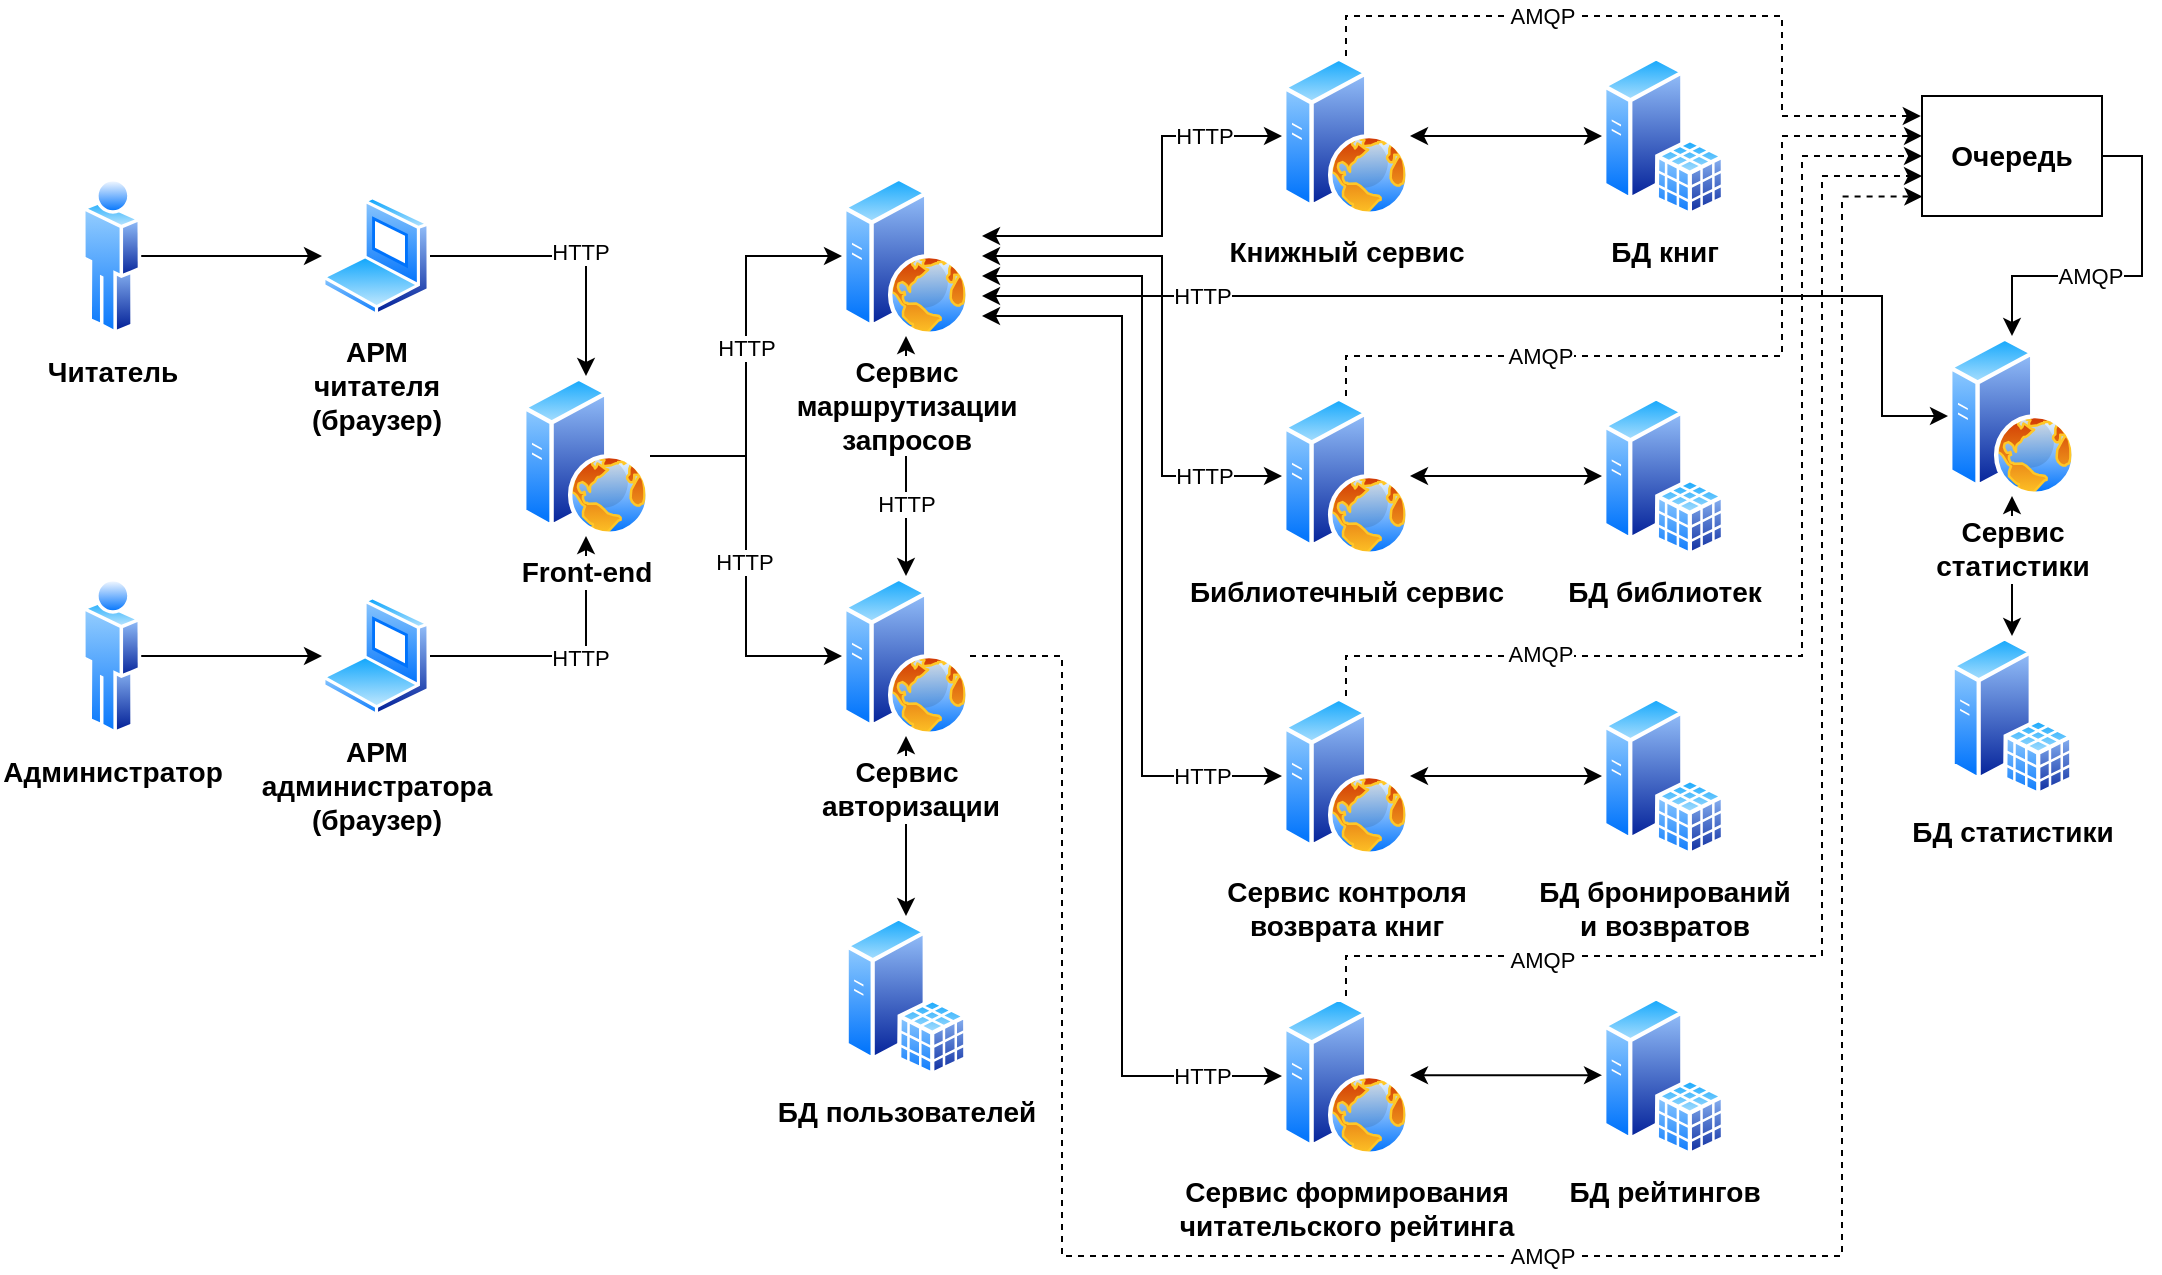 <mxfile version="14.6.13" type="device"><diagram id="7UiXwg1uSnrwbN_RtKZs" name="Page-1"><mxGraphModel dx="946" dy="603" grid="1" gridSize="10" guides="1" tooltips="1" connect="1" arrows="1" fold="1" page="0" pageScale="1" pageWidth="827" pageHeight="1169" math="0" shadow="0"><root><mxCell id="0"/><mxCell id="1" parent="0"/><mxCell id="UalVrXW0ZuYl1teN-6kn-25" style="edgeStyle=orthogonalEdgeStyle;rounded=0;orthogonalLoop=1;jettySize=auto;html=1;exitX=1;exitY=0.5;exitDx=0;exitDy=0;fontSize=14;fontStyle=1" parent="1" source="UalVrXW0ZuYl1teN-6kn-15" target="UalVrXW0ZuYl1teN-6kn-18" edge="1"><mxGeometry relative="1" as="geometry"/></mxCell><mxCell id="UalVrXW0ZuYl1teN-6kn-15" value="Читатель" style="aspect=fixed;perimeter=ellipsePerimeter;html=1;align=center;shadow=0;dashed=0;spacingTop=3;image;image=img/lib/active_directory/user.svg;strokeColor=#000000;fontSize=14;fontStyle=1;labelBackgroundColor=none;" parent="1" vertex="1"><mxGeometry x="150" y="220" width="29.6" height="80" as="geometry"/></mxCell><mxCell id="UalVrXW0ZuYl1teN-6kn-27" style="edgeStyle=orthogonalEdgeStyle;rounded=0;orthogonalLoop=1;jettySize=auto;html=1;exitX=1;exitY=0.5;exitDx=0;exitDy=0;entryX=0;entryY=0.5;entryDx=0;entryDy=0;fontSize=14;fontStyle=1" parent="1" source="UalVrXW0ZuYl1teN-6kn-17" target="UalVrXW0ZuYl1teN-6kn-20" edge="1"><mxGeometry relative="1" as="geometry"/></mxCell><mxCell id="UalVrXW0ZuYl1teN-6kn-17" value="Администратор" style="aspect=fixed;perimeter=ellipsePerimeter;html=1;align=center;shadow=0;dashed=0;spacingTop=3;image;image=img/lib/active_directory/user.svg;strokeColor=#000000;fontSize=14;fontStyle=1;labelBackgroundColor=none;" parent="1" vertex="1"><mxGeometry x="150" y="420" width="29.6" height="80" as="geometry"/></mxCell><mxCell id="UalVrXW0ZuYl1teN-6kn-28" style="edgeStyle=orthogonalEdgeStyle;rounded=0;orthogonalLoop=1;jettySize=auto;html=1;exitX=1;exitY=0.5;exitDx=0;exitDy=0;fontSize=14;fontStyle=1;entryX=0.5;entryY=0;entryDx=0;entryDy=0;" parent="1" source="UalVrXW0ZuYl1teN-6kn-18" target="UalVrXW0ZuYl1teN-6kn-29" edge="1"><mxGeometry relative="1" as="geometry"><mxPoint x="300" y="330" as="targetPoint"/></mxGeometry></mxCell><mxCell id="Mc9dMnos9eWYnEbHI5OV-8" value="HTTP" style="edgeLabel;html=1;align=center;verticalAlign=middle;resizable=0;points=[];" parent="UalVrXW0ZuYl1teN-6kn-28" vertex="1" connectable="0"><mxGeometry x="0.118" y="1" relative="1" as="geometry"><mxPoint x="-2" y="-1" as="offset"/></mxGeometry></mxCell><mxCell id="UalVrXW0ZuYl1teN-6kn-18" value="АРМ&lt;br&gt;читателя&lt;br&gt;(браузер)" style="aspect=fixed;perimeter=ellipsePerimeter;html=1;align=center;shadow=0;dashed=0;spacingTop=3;image;image=img/lib/active_directory/laptop_client.svg;strokeColor=#000000;fontSize=14;fontStyle=1;labelBackgroundColor=none;" parent="1" vertex="1"><mxGeometry x="270" y="230" width="54" height="60" as="geometry"/></mxCell><mxCell id="UalVrXW0ZuYl1teN-6kn-24" style="edgeStyle=orthogonalEdgeStyle;rounded=0;orthogonalLoop=1;jettySize=auto;html=1;exitX=1;exitY=0.5;exitDx=0;exitDy=0;entryX=0.5;entryY=1;entryDx=0;entryDy=0;fontSize=14;fontStyle=1" parent="1" source="UalVrXW0ZuYl1teN-6kn-20" target="UalVrXW0ZuYl1teN-6kn-29" edge="1"><mxGeometry relative="1" as="geometry"><mxPoint x="300" y="390" as="targetPoint"/></mxGeometry></mxCell><mxCell id="Mc9dMnos9eWYnEbHI5OV-9" value="HTTP" style="edgeLabel;html=1;align=center;verticalAlign=middle;resizable=0;points=[];" parent="UalVrXW0ZuYl1teN-6kn-24" vertex="1" connectable="0"><mxGeometry x="0.1" y="-1" relative="1" as="geometry"><mxPoint x="-1" as="offset"/></mxGeometry></mxCell><mxCell id="UalVrXW0ZuYl1teN-6kn-20" value="АРМ&lt;br&gt;администратора&lt;br&gt;(браузер)" style="aspect=fixed;perimeter=ellipsePerimeter;html=1;align=center;shadow=0;dashed=0;spacingTop=3;image;image=img/lib/active_directory/laptop_client.svg;strokeColor=#000000;fontSize=14;fontStyle=1;labelBackgroundColor=none;" parent="1" vertex="1"><mxGeometry x="270" y="430" width="54" height="60" as="geometry"/></mxCell><mxCell id="UalVrXW0ZuYl1teN-6kn-34" style="edgeStyle=orthogonalEdgeStyle;rounded=0;orthogonalLoop=1;jettySize=auto;html=1;exitX=1;exitY=0.5;exitDx=0;exitDy=0;entryX=0;entryY=0.5;entryDx=0;entryDy=0;fontSize=14;fontStyle=1" parent="1" source="UalVrXW0ZuYl1teN-6kn-29" target="UalVrXW0ZuYl1teN-6kn-31" edge="1"><mxGeometry relative="1" as="geometry"/></mxCell><mxCell id="Mc9dMnos9eWYnEbHI5OV-11" value="HTTP" style="edgeLabel;html=1;align=center;verticalAlign=middle;resizable=0;points=[];" parent="UalVrXW0ZuYl1teN-6kn-34" vertex="1" connectable="0"><mxGeometry x="0.044" relative="1" as="geometry"><mxPoint as="offset"/></mxGeometry></mxCell><mxCell id="UalVrXW0ZuYl1teN-6kn-36" style="edgeStyle=orthogonalEdgeStyle;rounded=0;orthogonalLoop=1;jettySize=auto;html=1;exitX=1;exitY=0.5;exitDx=0;exitDy=0;entryX=0;entryY=0.5;entryDx=0;entryDy=0;fontSize=14;fontStyle=1" parent="1" source="UalVrXW0ZuYl1teN-6kn-29" target="UalVrXW0ZuYl1teN-6kn-32" edge="1"><mxGeometry relative="1" as="geometry"/></mxCell><mxCell id="Mc9dMnos9eWYnEbHI5OV-10" value="HTTP" style="edgeLabel;html=1;align=center;verticalAlign=middle;resizable=0;points=[];" parent="UalVrXW0ZuYl1teN-6kn-36" vertex="1" connectable="0"><mxGeometry x="0.029" y="-1" relative="1" as="geometry"><mxPoint as="offset"/></mxGeometry></mxCell><mxCell id="UalVrXW0ZuYl1teN-6kn-29" value="Front-end" style="aspect=fixed;perimeter=ellipsePerimeter;html=1;align=center;shadow=0;dashed=0;spacingTop=3;image;image=img/lib/active_directory/web_server.svg;strokeColor=#000000;fontSize=14;fontStyle=1" parent="1" vertex="1"><mxGeometry x="370" y="320" width="64" height="80" as="geometry"/></mxCell><mxCell id="UalVrXW0ZuYl1teN-6kn-37" style="edgeStyle=orthogonalEdgeStyle;rounded=0;orthogonalLoop=1;jettySize=auto;html=1;startArrow=classic;startFill=1;fontSize=14;fontStyle=1;exitX=0.5;exitY=1;exitDx=0;exitDy=0;" parent="1" source="UalVrXW0ZuYl1teN-6kn-31" target="UalVrXW0ZuYl1teN-6kn-32" edge="1"><mxGeometry relative="1" as="geometry"><mxPoint x="562" y="330" as="sourcePoint"/></mxGeometry></mxCell><mxCell id="Mc9dMnos9eWYnEbHI5OV-18" value="HTTP" style="edgeLabel;html=1;align=center;verticalAlign=middle;resizable=0;points=[];" parent="UalVrXW0ZuYl1teN-6kn-37" vertex="1" connectable="0"><mxGeometry x="0.391" relative="1" as="geometry"><mxPoint as="offset"/></mxGeometry></mxCell><mxCell id="UalVrXW0ZuYl1teN-6kn-44" style="edgeStyle=orthogonalEdgeStyle;rounded=0;orthogonalLoop=1;jettySize=auto;html=1;entryX=0;entryY=0.5;entryDx=0;entryDy=0;startArrow=classic;startFill=1;fontSize=14;fontStyle=1;" parent="1" target="UalVrXW0ZuYl1teN-6kn-43" edge="1"><mxGeometry relative="1" as="geometry"><mxPoint x="600" y="250" as="sourcePoint"/><Array as="points"><mxPoint x="690" y="250"/><mxPoint x="690" y="200"/></Array></mxGeometry></mxCell><mxCell id="Mc9dMnos9eWYnEbHI5OV-14" value="HTTP" style="edgeLabel;html=1;align=center;verticalAlign=middle;resizable=0;points=[];" parent="UalVrXW0ZuYl1teN-6kn-44" vertex="1" connectable="0"><mxGeometry x="0.594" y="-1" relative="1" as="geometry"><mxPoint x="1" y="-1" as="offset"/></mxGeometry></mxCell><mxCell id="UalVrXW0ZuYl1teN-6kn-45" style="edgeStyle=orthogonalEdgeStyle;rounded=0;orthogonalLoop=1;jettySize=auto;html=1;entryX=0;entryY=0.5;entryDx=0;entryDy=0;startArrow=classic;startFill=1;fontSize=14;fontStyle=1;" parent="1" target="UalVrXW0ZuYl1teN-6kn-40" edge="1"><mxGeometry relative="1" as="geometry"><mxPoint x="600" y="270" as="sourcePoint"/><Array as="points"><mxPoint x="680" y="270"/><mxPoint x="680" y="520"/></Array></mxGeometry></mxCell><mxCell id="Mc9dMnos9eWYnEbHI5OV-16" value="HTTP" style="edgeLabel;html=1;align=center;verticalAlign=middle;resizable=0;points=[];" parent="UalVrXW0ZuYl1teN-6kn-45" vertex="1" connectable="0"><mxGeometry x="0.773" y="-1" relative="1" as="geometry"><mxPoint x="5" y="-1" as="offset"/></mxGeometry></mxCell><mxCell id="UalVrXW0ZuYl1teN-6kn-47" style="edgeStyle=orthogonalEdgeStyle;rounded=0;orthogonalLoop=1;jettySize=auto;html=1;startArrow=classic;startFill=1;fontSize=14;fontStyle=1" parent="1" target="UalVrXW0ZuYl1teN-6kn-39" edge="1"><mxGeometry relative="1" as="geometry"><mxPoint x="600" y="260" as="sourcePoint"/><Array as="points"><mxPoint x="690" y="260"/><mxPoint x="690" y="370"/></Array></mxGeometry></mxCell><mxCell id="Mc9dMnos9eWYnEbHI5OV-15" value="HTTP" style="edgeLabel;html=1;align=center;verticalAlign=middle;resizable=0;points=[];" parent="UalVrXW0ZuYl1teN-6kn-47" vertex="1" connectable="0"><mxGeometry x="0.733" relative="1" as="geometry"><mxPoint x="-5" as="offset"/></mxGeometry></mxCell><mxCell id="UalVrXW0ZuYl1teN-6kn-31" value="Сервис &lt;br&gt;маршрутизации&lt;br&gt;запросов&lt;br&gt;" style="aspect=fixed;perimeter=ellipsePerimeter;html=1;align=center;shadow=0;dashed=0;spacingTop=3;image;image=img/lib/active_directory/web_server.svg;strokeColor=#000000;fontSize=14;fontStyle=1" parent="1" vertex="1"><mxGeometry x="530" y="220" width="64" height="80" as="geometry"/></mxCell><mxCell id="UalVrXW0ZuYl1teN-6kn-49" style="edgeStyle=orthogonalEdgeStyle;rounded=0;orthogonalLoop=1;jettySize=auto;html=1;startArrow=classic;startFill=1;fontSize=14;fontStyle=1;exitX=0.5;exitY=1;exitDx=0;exitDy=0;" parent="1" source="UalVrXW0ZuYl1teN-6kn-32" target="UalVrXW0ZuYl1teN-6kn-48" edge="1"><mxGeometry relative="1" as="geometry"><mxPoint x="562" y="530" as="sourcePoint"/></mxGeometry></mxCell><mxCell id="UalVrXW0ZuYl1teN-6kn-87" style="edgeStyle=orthogonalEdgeStyle;rounded=0;orthogonalLoop=1;jettySize=auto;html=1;exitX=1;exitY=0.5;exitDx=0;exitDy=0;entryX=0.002;entryY=0.838;entryDx=0;entryDy=0;startArrow=none;startFill=0;fontSize=14;fontStyle=1;dashed=1;entryPerimeter=0;" parent="1" source="UalVrXW0ZuYl1teN-6kn-32" target="UalVrXW0ZuYl1teN-6kn-77" edge="1"><mxGeometry relative="1" as="geometry"><Array as="points"><mxPoint x="640" y="460"/><mxPoint x="640" y="760"/><mxPoint x="1030" y="760"/><mxPoint x="1030" y="230"/></Array></mxGeometry></mxCell><mxCell id="Mc9dMnos9eWYnEbHI5OV-23" value="AMQP" style="edgeLabel;html=1;align=center;verticalAlign=middle;resizable=0;points=[];" parent="UalVrXW0ZuYl1teN-6kn-87" vertex="1" connectable="0"><mxGeometry x="-0.132" y="-2" relative="1" as="geometry"><mxPoint x="19" y="-2" as="offset"/></mxGeometry></mxCell><mxCell id="UalVrXW0ZuYl1teN-6kn-32" value="Сервис&lt;br&gt;&amp;nbsp;авторизации" style="aspect=fixed;perimeter=ellipsePerimeter;html=1;align=center;shadow=0;dashed=0;spacingTop=3;image;image=img/lib/active_directory/web_server.svg;strokeColor=#000000;fontSize=14;fontStyle=1" parent="1" vertex="1"><mxGeometry x="530" y="420" width="64" height="80" as="geometry"/></mxCell><mxCell id="UalVrXW0ZuYl1teN-6kn-56" style="edgeStyle=orthogonalEdgeStyle;rounded=0;orthogonalLoop=1;jettySize=auto;html=1;exitX=1;exitY=0.5;exitDx=0;exitDy=0;entryX=0;entryY=0.5;entryDx=0;entryDy=0;startArrow=classic;startFill=1;fontSize=14;fontStyle=1" parent="1" source="UalVrXW0ZuYl1teN-6kn-39" target="UalVrXW0ZuYl1teN-6kn-53" edge="1"><mxGeometry relative="1" as="geometry"/></mxCell><mxCell id="UalVrXW0ZuYl1teN-6kn-84" style="edgeStyle=orthogonalEdgeStyle;rounded=0;orthogonalLoop=1;jettySize=auto;html=1;exitX=0.5;exitY=0;exitDx=0;exitDy=0;startArrow=none;startFill=0;fontSize=14;fontStyle=1;dashed=1;entryX=0;entryY=0.333;entryDx=0;entryDy=0;entryPerimeter=0;" parent="1" source="UalVrXW0ZuYl1teN-6kn-39" target="UalVrXW0ZuYl1teN-6kn-77" edge="1"><mxGeometry relative="1" as="geometry"><Array as="points"><mxPoint x="782" y="310"/><mxPoint x="1000" y="310"/><mxPoint x="1000" y="200"/></Array><mxPoint x="1060" y="195" as="targetPoint"/></mxGeometry></mxCell><mxCell id="Mc9dMnos9eWYnEbHI5OV-20" value="AMQP" style="edgeLabel;html=1;align=center;verticalAlign=middle;resizable=0;points=[];" parent="UalVrXW0ZuYl1teN-6kn-84" vertex="1" connectable="0"><mxGeometry x="-0.442" relative="1" as="geometry"><mxPoint as="offset"/></mxGeometry></mxCell><mxCell id="UalVrXW0ZuYl1teN-6kn-39" value="Библиотечный сервис" style="aspect=fixed;perimeter=ellipsePerimeter;html=1;align=center;shadow=0;dashed=0;spacingTop=3;image;image=img/lib/active_directory/web_server.svg;strokeColor=#000000;fontSize=14;fontStyle=1;labelBackgroundColor=none;" parent="1" vertex="1"><mxGeometry x="750" y="330" width="64" height="80" as="geometry"/></mxCell><mxCell id="UalVrXW0ZuYl1teN-6kn-57" style="edgeStyle=orthogonalEdgeStyle;rounded=0;orthogonalLoop=1;jettySize=auto;html=1;exitX=1;exitY=0.5;exitDx=0;exitDy=0;entryX=0;entryY=0.5;entryDx=0;entryDy=0;startArrow=classic;startFill=1;fontSize=14;fontStyle=1" parent="1" source="UalVrXW0ZuYl1teN-6kn-40" target="UalVrXW0ZuYl1teN-6kn-52" edge="1"><mxGeometry relative="1" as="geometry"/></mxCell><mxCell id="UalVrXW0ZuYl1teN-6kn-85" style="edgeStyle=orthogonalEdgeStyle;rounded=0;orthogonalLoop=1;jettySize=auto;html=1;exitX=0.5;exitY=0;exitDx=0;exitDy=0;entryX=0;entryY=0.5;entryDx=0;entryDy=0;startArrow=none;startFill=0;fontSize=14;fontStyle=1;dashed=1;" parent="1" source="UalVrXW0ZuYl1teN-6kn-40" target="UalVrXW0ZuYl1teN-6kn-77" edge="1"><mxGeometry relative="1" as="geometry"><Array as="points"><mxPoint x="782" y="460"/><mxPoint x="1010" y="460"/><mxPoint x="1010" y="210"/></Array></mxGeometry></mxCell><mxCell id="Mc9dMnos9eWYnEbHI5OV-21" value="AMQP" style="edgeLabel;html=1;align=center;verticalAlign=middle;resizable=0;points=[];" parent="UalVrXW0ZuYl1teN-6kn-85" vertex="1" connectable="0"><mxGeometry x="-0.582" y="1" relative="1" as="geometry"><mxPoint as="offset"/></mxGeometry></mxCell><mxCell id="UalVrXW0ZuYl1teN-6kn-40" value="Сервис контроля&lt;br&gt;возврата книг" style="aspect=fixed;perimeter=ellipsePerimeter;html=1;align=center;shadow=0;dashed=0;spacingTop=3;image;image=img/lib/active_directory/web_server.svg;strokeColor=#000000;fontSize=14;fontStyle=1;labelBackgroundColor=none;" parent="1" vertex="1"><mxGeometry x="750" y="480" width="64" height="80" as="geometry"/></mxCell><mxCell id="UalVrXW0ZuYl1teN-6kn-55" style="edgeStyle=orthogonalEdgeStyle;rounded=0;orthogonalLoop=1;jettySize=auto;html=1;exitX=1;exitY=0.5;exitDx=0;exitDy=0;startArrow=classic;startFill=1;fontSize=14;fontStyle=1" parent="1" source="UalVrXW0ZuYl1teN-6kn-43" target="UalVrXW0ZuYl1teN-6kn-54" edge="1"><mxGeometry relative="1" as="geometry"/></mxCell><mxCell id="UalVrXW0ZuYl1teN-6kn-83" style="edgeStyle=orthogonalEdgeStyle;rounded=0;orthogonalLoop=1;jettySize=auto;html=1;exitX=0.5;exitY=0;exitDx=0;exitDy=0;startArrow=none;startFill=0;fontSize=14;fontStyle=1;dashed=1;entryX=-0.007;entryY=0.178;entryDx=0;entryDy=0;entryPerimeter=0;" parent="1" source="UalVrXW0ZuYl1teN-6kn-43" target="UalVrXW0ZuYl1teN-6kn-77" edge="1"><mxGeometry relative="1" as="geometry"><mxPoint x="1060" y="180" as="targetPoint"/><Array as="points"><mxPoint x="782" y="140"/><mxPoint x="1000" y="140"/><mxPoint x="1000" y="190"/><mxPoint x="1069" y="190"/></Array></mxGeometry></mxCell><mxCell id="Mc9dMnos9eWYnEbHI5OV-19" value="AMQP" style="edgeLabel;html=1;align=center;verticalAlign=middle;resizable=0;points=[];" parent="UalVrXW0ZuYl1teN-6kn-83" vertex="1" connectable="0"><mxGeometry x="-0.342" relative="1" as="geometry"><mxPoint as="offset"/></mxGeometry></mxCell><mxCell id="UalVrXW0ZuYl1teN-6kn-43" value="Книжный сервис" style="aspect=fixed;perimeter=ellipsePerimeter;html=1;align=center;shadow=0;dashed=0;spacingTop=3;image;image=img/lib/active_directory/web_server.svg;strokeColor=#000000;fontSize=14;fontStyle=1;labelBackgroundColor=none;" parent="1" vertex="1"><mxGeometry x="750" y="160" width="64" height="80" as="geometry"/></mxCell><mxCell id="UalVrXW0ZuYl1teN-6kn-48" value="БД пользователей" style="aspect=fixed;perimeter=ellipsePerimeter;html=1;align=center;shadow=0;dashed=0;spacingTop=3;image;image=img/lib/active_directory/sql_server.svg;strokeColor=#000000;fontSize=14;fontStyle=1;labelBackgroundColor=none;" parent="1" vertex="1"><mxGeometry x="531.2" y="590" width="61.6" height="80" as="geometry"/></mxCell><mxCell id="UalVrXW0ZuYl1teN-6kn-52" value="БД бронирований&lt;br&gt;и возвратов" style="aspect=fixed;perimeter=ellipsePerimeter;html=1;align=center;shadow=0;dashed=0;spacingTop=3;image;image=img/lib/active_directory/sql_server.svg;strokeColor=#000000;fontSize=14;fontStyle=1;labelBackgroundColor=none;" parent="1" vertex="1"><mxGeometry x="910" y="480" width="61.6" height="80" as="geometry"/></mxCell><mxCell id="UalVrXW0ZuYl1teN-6kn-53" value="БД библиотек" style="aspect=fixed;perimeter=ellipsePerimeter;html=1;align=center;shadow=0;dashed=0;spacingTop=3;image;image=img/lib/active_directory/sql_server.svg;strokeColor=#000000;fontSize=14;fontStyle=1;labelBackgroundColor=none;" parent="1" vertex="1"><mxGeometry x="910" y="330" width="61.6" height="80" as="geometry"/></mxCell><mxCell id="UalVrXW0ZuYl1teN-6kn-54" value="БД книг" style="aspect=fixed;perimeter=ellipsePerimeter;html=1;align=center;shadow=0;dashed=0;spacingTop=3;image;image=img/lib/active_directory/sql_server.svg;strokeColor=#000000;fontSize=14;fontStyle=1;labelBackgroundColor=none;" parent="1" vertex="1"><mxGeometry x="910" y="160" width="61.6" height="80" as="geometry"/></mxCell><mxCell id="UalVrXW0ZuYl1teN-6kn-93" style="edgeStyle=orthogonalEdgeStyle;rounded=0;orthogonalLoop=1;jettySize=auto;html=1;startArrow=classic;startFill=1;fontSize=14;fontStyle=1" parent="1" source="UalVrXW0ZuYl1teN-6kn-70" target="UalVrXW0ZuYl1teN-6kn-89" edge="1"><mxGeometry relative="1" as="geometry"/></mxCell><mxCell id="UalVrXW0ZuYl1teN-6kn-70" value="Сервис&lt;br&gt;статистики" style="aspect=fixed;perimeter=ellipsePerimeter;html=1;align=center;shadow=0;dashed=0;spacingTop=3;image;image=img/lib/active_directory/web_server.svg;strokeColor=#000000;fontSize=14;fontStyle=1" parent="1" vertex="1"><mxGeometry x="1083" y="300" width="64" height="80" as="geometry"/></mxCell><mxCell id="UalVrXW0ZuYl1teN-6kn-88" style="edgeStyle=orthogonalEdgeStyle;rounded=0;orthogonalLoop=1;jettySize=auto;html=1;exitX=1;exitY=0.5;exitDx=0;exitDy=0;startArrow=none;startFill=0;fontSize=14;fontStyle=1" parent="1" source="UalVrXW0ZuYl1teN-6kn-77" target="UalVrXW0ZuYl1teN-6kn-70" edge="1"><mxGeometry relative="1" as="geometry"/></mxCell><mxCell id="Mc9dMnos9eWYnEbHI5OV-24" value="AMQP" style="edgeLabel;html=1;align=center;verticalAlign=middle;resizable=0;points=[];" parent="UalVrXW0ZuYl1teN-6kn-88" vertex="1" connectable="0"><mxGeometry x="0.212" relative="1" as="geometry"><mxPoint as="offset"/></mxGeometry></mxCell><mxCell id="UalVrXW0ZuYl1teN-6kn-77" value="Очередь" style="rounded=0;whiteSpace=wrap;html=1;strokeColor=#000000;fontSize=14;fontStyle=1;fillColor=none;" parent="1" vertex="1"><mxGeometry x="1070" y="180" width="90" height="60" as="geometry"/></mxCell><mxCell id="UalVrXW0ZuYl1teN-6kn-89" value="БД статистики" style="aspect=fixed;perimeter=ellipsePerimeter;html=1;align=center;shadow=0;dashed=0;spacingTop=3;image;image=img/lib/active_directory/sql_server.svg;strokeColor=#000000;fontSize=14;fontStyle=1;labelBackgroundColor=none;" parent="1" vertex="1"><mxGeometry x="1084.2" y="450" width="61.6" height="80" as="geometry"/></mxCell><mxCell id="a8c47c5r9YvMQlhrySPh-8" style="edgeStyle=orthogonalEdgeStyle;rounded=0;sketch=0;orthogonalLoop=1;jettySize=auto;html=1;exitX=0;exitY=0.5;exitDx=0;exitDy=0;entryX=1;entryY=0.5;entryDx=0;entryDy=0;startArrow=none;startFill=0;strokeColor=#000000;strokeWidth=1;fontSize=12;" parent="1" edge="1"><mxGeometry relative="1" as="geometry"><Array as="points"><mxPoint x="1110" y="1090"/><mxPoint x="1110" y="1160"/><mxPoint x="960" y="1160"/><mxPoint x="960" y="1090"/></Array><mxPoint x="942" y="1090" as="targetPoint"/></mxGeometry></mxCell><mxCell id="Tkw2ogANXYHK4mpwKz-r-1" value="Сервис формирования&lt;br&gt;читательского рейтинга" style="aspect=fixed;perimeter=ellipsePerimeter;html=1;align=center;shadow=0;dashed=0;spacingTop=3;image;image=img/lib/active_directory/web_server.svg;strokeColor=#000000;fontSize=14;fontStyle=1;labelBackgroundColor=none;" parent="1" vertex="1"><mxGeometry x="750" y="630" width="64" height="80" as="geometry"/></mxCell><mxCell id="Tkw2ogANXYHK4mpwKz-r-2" value="БД рейтингов" style="aspect=fixed;perimeter=ellipsePerimeter;html=1;align=center;shadow=0;dashed=0;spacingTop=3;image;image=img/lib/active_directory/sql_server.svg;strokeColor=#000000;fontSize=14;fontStyle=1;labelBackgroundColor=none;" parent="1" vertex="1"><mxGeometry x="910" y="630" width="61.6" height="80" as="geometry"/></mxCell><mxCell id="Tkw2ogANXYHK4mpwKz-r-3" style="edgeStyle=orthogonalEdgeStyle;rounded=0;orthogonalLoop=1;jettySize=auto;html=1;exitX=0.5;exitY=0;exitDx=0;exitDy=0;startArrow=none;startFill=0;fontSize=14;fontStyle=1;dashed=1;entryX=0;entryY=0.667;entryDx=0;entryDy=0;entryPerimeter=0;" parent="1" target="UalVrXW0ZuYl1teN-6kn-77" edge="1"><mxGeometry relative="1" as="geometry"><Array as="points"><mxPoint x="782" y="610"/><mxPoint x="1020" y="610"/><mxPoint x="1020" y="220"/></Array><mxPoint x="782" y="630" as="sourcePoint"/><mxPoint x="1050" y="220" as="targetPoint"/></mxGeometry></mxCell><mxCell id="Mc9dMnos9eWYnEbHI5OV-22" value="AMQP" style="edgeLabel;html=1;align=center;verticalAlign=middle;resizable=0;points=[];" parent="Tkw2ogANXYHK4mpwKz-r-3" vertex="1" connectable="0"><mxGeometry x="-0.679" y="-2" relative="1" as="geometry"><mxPoint x="6" as="offset"/></mxGeometry></mxCell><mxCell id="Tkw2ogANXYHK4mpwKz-r-5" style="edgeStyle=orthogonalEdgeStyle;rounded=0;orthogonalLoop=1;jettySize=auto;html=1;exitX=1;exitY=0.5;exitDx=0;exitDy=0;entryX=0;entryY=0.5;entryDx=0;entryDy=0;startArrow=classic;startFill=1;fontSize=14;fontStyle=1" parent="1" edge="1"><mxGeometry relative="1" as="geometry"><mxPoint x="814.0" y="669.58" as="sourcePoint"/><mxPoint x="910.0" y="669.58" as="targetPoint"/></mxGeometry></mxCell><mxCell id="Tkw2ogANXYHK4mpwKz-r-7" style="edgeStyle=orthogonalEdgeStyle;rounded=0;orthogonalLoop=1;jettySize=auto;html=1;startArrow=classic;startFill=1;fontSize=14;fontStyle=1;entryX=0;entryY=0.5;entryDx=0;entryDy=0;entryPerimeter=0;" parent="1" target="Tkw2ogANXYHK4mpwKz-r-1" edge="1"><mxGeometry relative="1" as="geometry"><mxPoint x="600" y="290" as="sourcePoint"/><Array as="points"><mxPoint x="600" y="290"/><mxPoint x="670" y="290"/><mxPoint x="670" y="670"/></Array><mxPoint x="754" y="570" as="targetPoint"/></mxGeometry></mxCell><mxCell id="Mc9dMnos9eWYnEbHI5OV-17" value="HTTP" style="edgeLabel;html=1;align=center;verticalAlign=middle;resizable=0;points=[];" parent="Tkw2ogANXYHK4mpwKz-r-7" vertex="1" connectable="0"><mxGeometry x="0.829" relative="1" as="geometry"><mxPoint x="5" as="offset"/></mxGeometry></mxCell><mxCell id="OqDFSAvP6uFF5-I6T8SQ-2" style="edgeStyle=orthogonalEdgeStyle;rounded=0;orthogonalLoop=1;jettySize=auto;html=1;startArrow=classic;startFill=1;fontSize=14;fontStyle=1;entryX=0;entryY=0.5;entryDx=0;entryDy=0;" parent="1" target="UalVrXW0ZuYl1teN-6kn-70" edge="1"><mxGeometry relative="1" as="geometry"><mxPoint x="600" y="280" as="sourcePoint"/><Array as="points"><mxPoint x="1050" y="280"/><mxPoint x="1050" y="340"/></Array><mxPoint x="760" y="380" as="targetPoint"/></mxGeometry></mxCell><mxCell id="Mc9dMnos9eWYnEbHI5OV-12" value="HTTP" style="edgeLabel;html=1;align=center;verticalAlign=middle;resizable=0;points=[];" parent="OqDFSAvP6uFF5-I6T8SQ-2" vertex="1" connectable="0"><mxGeometry x="-0.502" y="-2" relative="1" as="geometry"><mxPoint x="-25" y="-2" as="offset"/></mxGeometry></mxCell></root></mxGraphModel></diagram></mxfile>